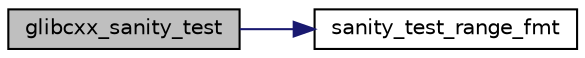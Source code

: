 digraph "glibcxx_sanity_test"
{
  edge [fontname="Helvetica",fontsize="10",labelfontname="Helvetica",labelfontsize="10"];
  node [fontname="Helvetica",fontsize="10",shape=record];
  rankdir="LR";
  Node0 [label="glibcxx_sanity_test",height=0.2,width=0.4,color="black", fillcolor="grey75", style="filled", fontcolor="black"];
  Node0 -> Node1 [color="midnightblue",fontsize="10",style="solid",fontname="Helvetica"];
  Node1 [label="sanity_test_range_fmt",height=0.2,width=0.4,color="black", fillcolor="white", style="filled",URL="$da/d1d/glibcxx__sanity_8cpp.html#a73a18ad4043c4cb690074feed1724a7e"];
}
